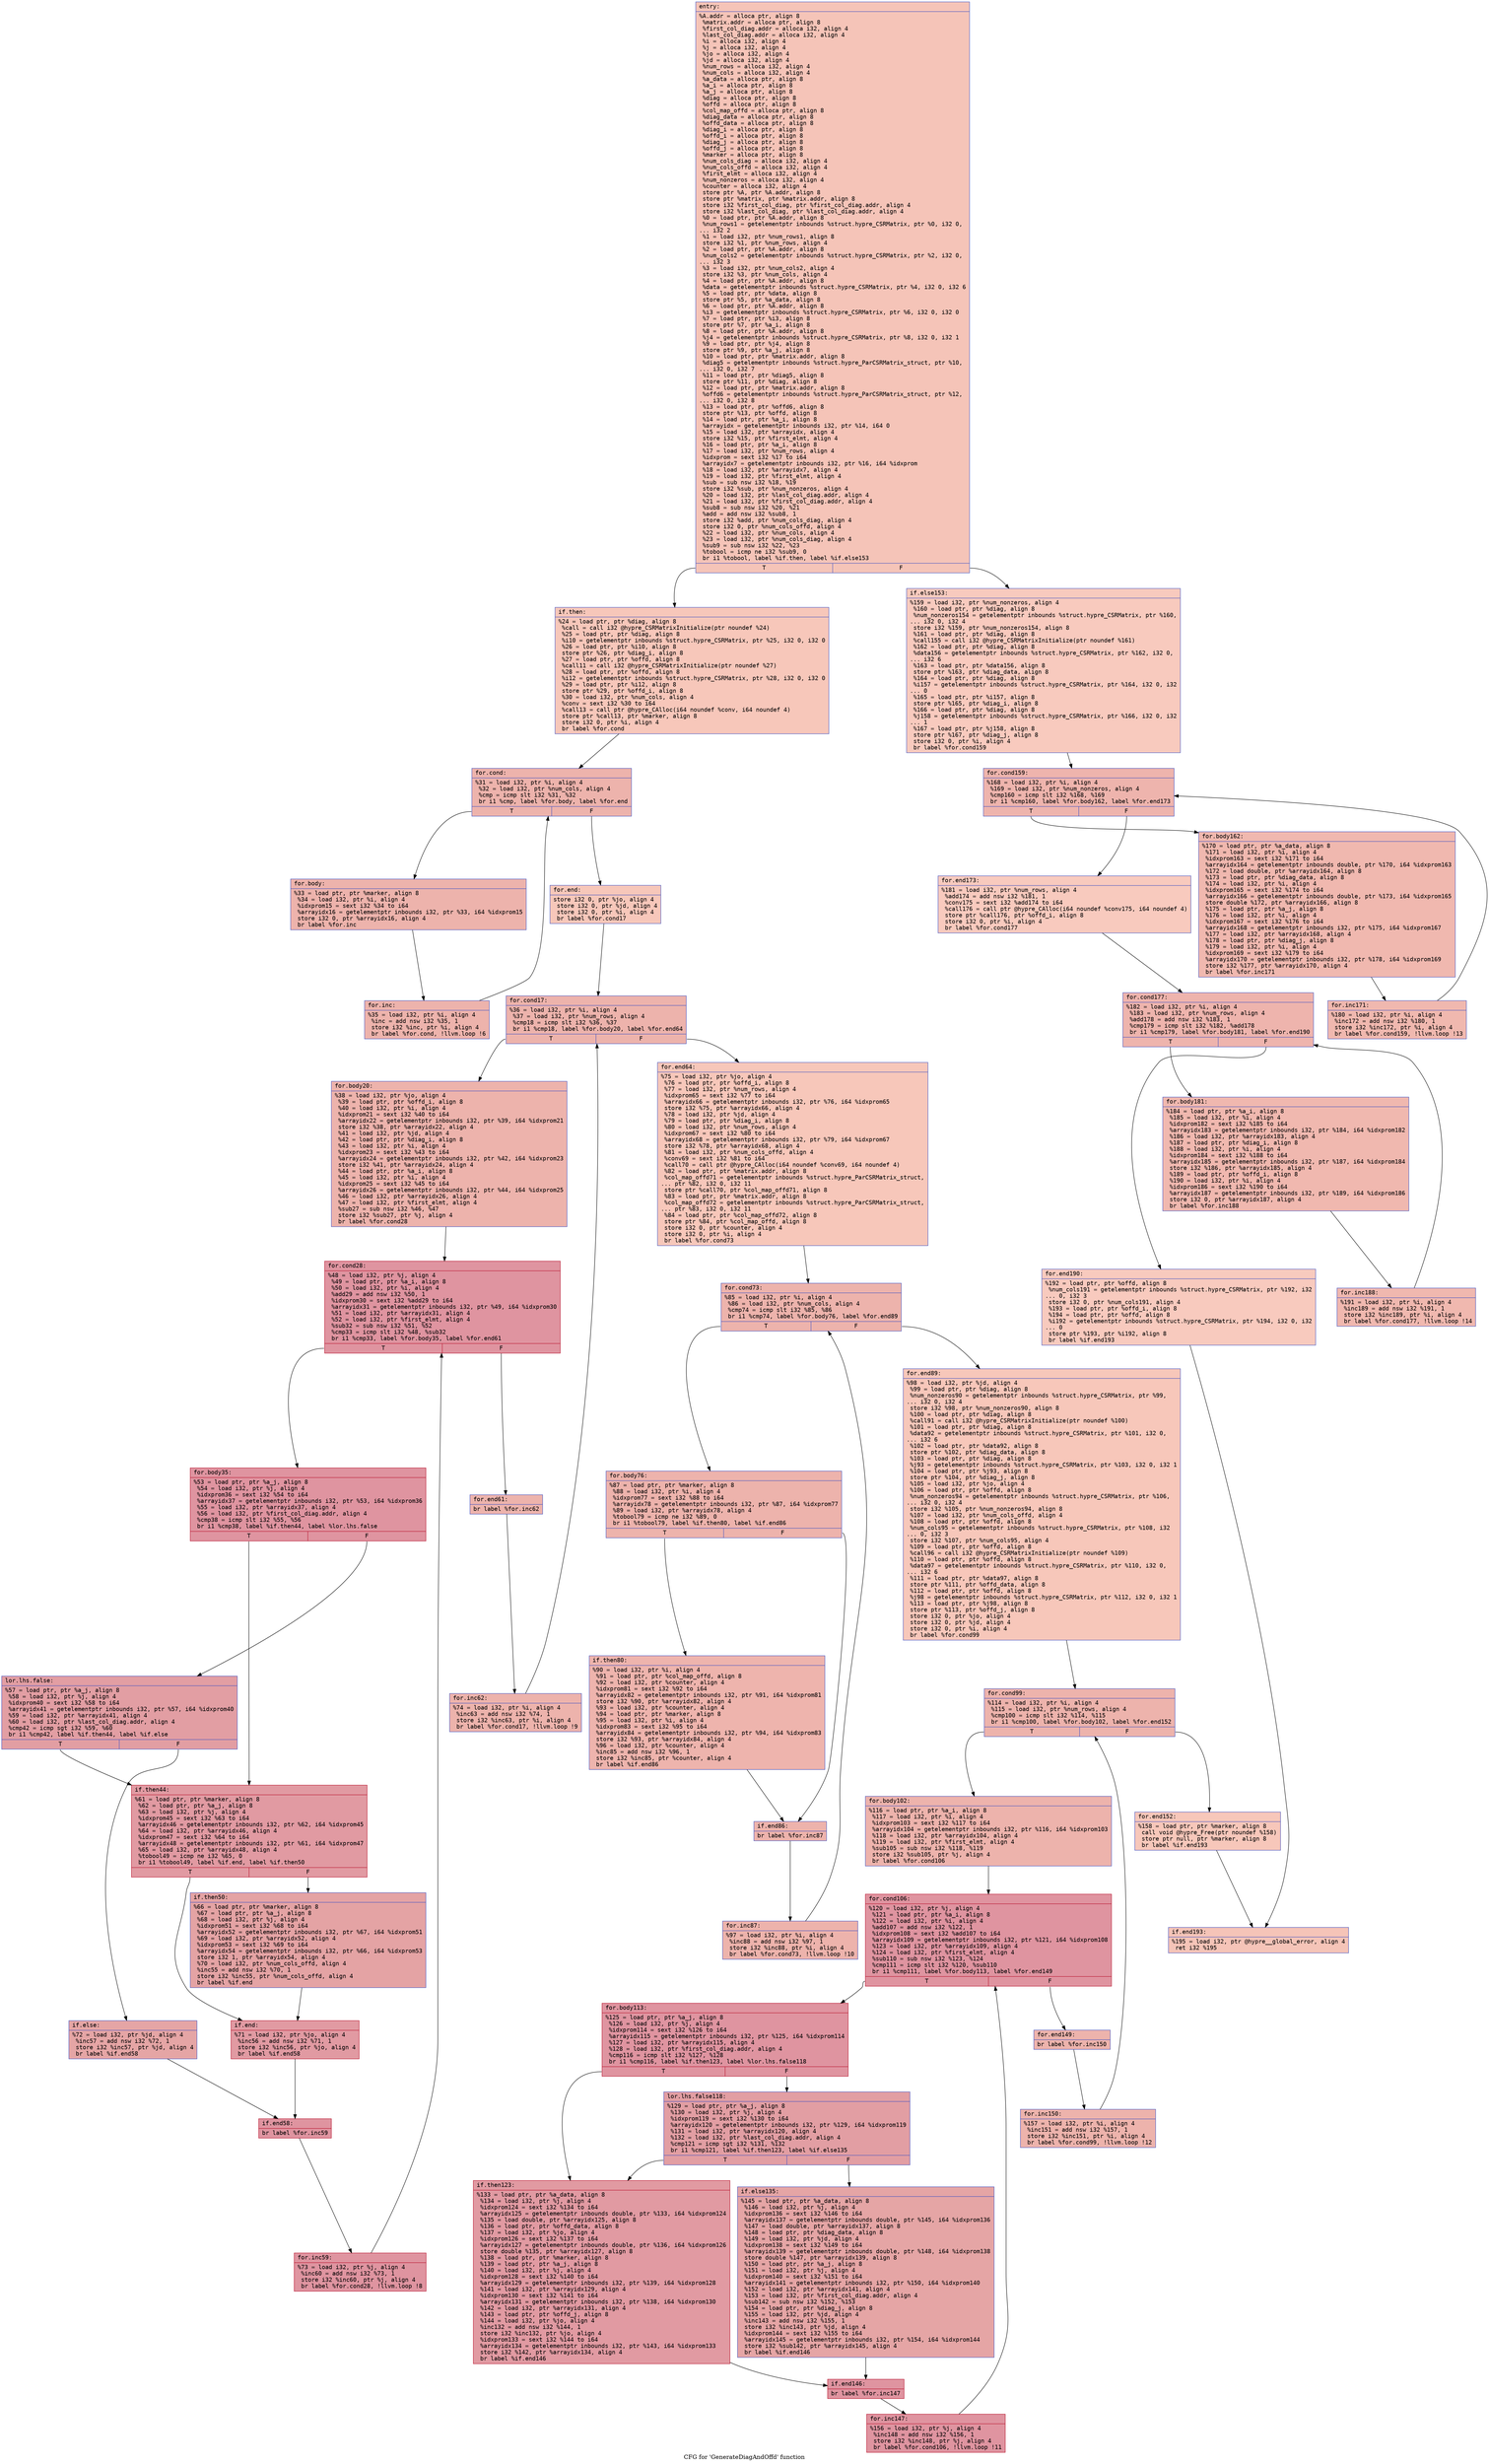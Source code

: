 digraph "CFG for 'GenerateDiagAndOffd' function" {
	label="CFG for 'GenerateDiagAndOffd' function";

	Node0x55b0c81aa5f0 [shape=record,color="#3d50c3ff", style=filled, fillcolor="#e97a5f70" fontname="Courier",label="{entry:\l|  %A.addr = alloca ptr, align 8\l  %matrix.addr = alloca ptr, align 8\l  %first_col_diag.addr = alloca i32, align 4\l  %last_col_diag.addr = alloca i32, align 4\l  %i = alloca i32, align 4\l  %j = alloca i32, align 4\l  %jo = alloca i32, align 4\l  %jd = alloca i32, align 4\l  %num_rows = alloca i32, align 4\l  %num_cols = alloca i32, align 4\l  %a_data = alloca ptr, align 8\l  %a_i = alloca ptr, align 8\l  %a_j = alloca ptr, align 8\l  %diag = alloca ptr, align 8\l  %offd = alloca ptr, align 8\l  %col_map_offd = alloca ptr, align 8\l  %diag_data = alloca ptr, align 8\l  %offd_data = alloca ptr, align 8\l  %diag_i = alloca ptr, align 8\l  %offd_i = alloca ptr, align 8\l  %diag_j = alloca ptr, align 8\l  %offd_j = alloca ptr, align 8\l  %marker = alloca ptr, align 8\l  %num_cols_diag = alloca i32, align 4\l  %num_cols_offd = alloca i32, align 4\l  %first_elmt = alloca i32, align 4\l  %num_nonzeros = alloca i32, align 4\l  %counter = alloca i32, align 4\l  store ptr %A, ptr %A.addr, align 8\l  store ptr %matrix, ptr %matrix.addr, align 8\l  store i32 %first_col_diag, ptr %first_col_diag.addr, align 4\l  store i32 %last_col_diag, ptr %last_col_diag.addr, align 4\l  %0 = load ptr, ptr %A.addr, align 8\l  %num_rows1 = getelementptr inbounds %struct.hypre_CSRMatrix, ptr %0, i32 0,\l... i32 2\l  %1 = load i32, ptr %num_rows1, align 8\l  store i32 %1, ptr %num_rows, align 4\l  %2 = load ptr, ptr %A.addr, align 8\l  %num_cols2 = getelementptr inbounds %struct.hypre_CSRMatrix, ptr %2, i32 0,\l... i32 3\l  %3 = load i32, ptr %num_cols2, align 4\l  store i32 %3, ptr %num_cols, align 4\l  %4 = load ptr, ptr %A.addr, align 8\l  %data = getelementptr inbounds %struct.hypre_CSRMatrix, ptr %4, i32 0, i32 6\l  %5 = load ptr, ptr %data, align 8\l  store ptr %5, ptr %a_data, align 8\l  %6 = load ptr, ptr %A.addr, align 8\l  %i3 = getelementptr inbounds %struct.hypre_CSRMatrix, ptr %6, i32 0, i32 0\l  %7 = load ptr, ptr %i3, align 8\l  store ptr %7, ptr %a_i, align 8\l  %8 = load ptr, ptr %A.addr, align 8\l  %j4 = getelementptr inbounds %struct.hypre_CSRMatrix, ptr %8, i32 0, i32 1\l  %9 = load ptr, ptr %j4, align 8\l  store ptr %9, ptr %a_j, align 8\l  %10 = load ptr, ptr %matrix.addr, align 8\l  %diag5 = getelementptr inbounds %struct.hypre_ParCSRMatrix_struct, ptr %10,\l... i32 0, i32 7\l  %11 = load ptr, ptr %diag5, align 8\l  store ptr %11, ptr %diag, align 8\l  %12 = load ptr, ptr %matrix.addr, align 8\l  %offd6 = getelementptr inbounds %struct.hypre_ParCSRMatrix_struct, ptr %12,\l... i32 0, i32 8\l  %13 = load ptr, ptr %offd6, align 8\l  store ptr %13, ptr %offd, align 8\l  %14 = load ptr, ptr %a_i, align 8\l  %arrayidx = getelementptr inbounds i32, ptr %14, i64 0\l  %15 = load i32, ptr %arrayidx, align 4\l  store i32 %15, ptr %first_elmt, align 4\l  %16 = load ptr, ptr %a_i, align 8\l  %17 = load i32, ptr %num_rows, align 4\l  %idxprom = sext i32 %17 to i64\l  %arrayidx7 = getelementptr inbounds i32, ptr %16, i64 %idxprom\l  %18 = load i32, ptr %arrayidx7, align 4\l  %19 = load i32, ptr %first_elmt, align 4\l  %sub = sub nsw i32 %18, %19\l  store i32 %sub, ptr %num_nonzeros, align 4\l  %20 = load i32, ptr %last_col_diag.addr, align 4\l  %21 = load i32, ptr %first_col_diag.addr, align 4\l  %sub8 = sub nsw i32 %20, %21\l  %add = add nsw i32 %sub8, 1\l  store i32 %add, ptr %num_cols_diag, align 4\l  store i32 0, ptr %num_cols_offd, align 4\l  %22 = load i32, ptr %num_cols, align 4\l  %23 = load i32, ptr %num_cols_diag, align 4\l  %sub9 = sub nsw i32 %22, %23\l  %tobool = icmp ne i32 %sub9, 0\l  br i1 %tobool, label %if.then, label %if.else153\l|{<s0>T|<s1>F}}"];
	Node0x55b0c81aa5f0:s0 -> Node0x55b0c8164930[tooltip="entry -> if.then\nProbability 62.50%" ];
	Node0x55b0c81aa5f0:s1 -> Node0x55b0c81aa900[tooltip="entry -> if.else153\nProbability 37.50%" ];
	Node0x55b0c8164930 [shape=record,color="#3d50c3ff", style=filled, fillcolor="#ec7f6370" fontname="Courier",label="{if.then:\l|  %24 = load ptr, ptr %diag, align 8\l  %call = call i32 @hypre_CSRMatrixInitialize(ptr noundef %24)\l  %25 = load ptr, ptr %diag, align 8\l  %i10 = getelementptr inbounds %struct.hypre_CSRMatrix, ptr %25, i32 0, i32 0\l  %26 = load ptr, ptr %i10, align 8\l  store ptr %26, ptr %diag_i, align 8\l  %27 = load ptr, ptr %offd, align 8\l  %call11 = call i32 @hypre_CSRMatrixInitialize(ptr noundef %27)\l  %28 = load ptr, ptr %offd, align 8\l  %i12 = getelementptr inbounds %struct.hypre_CSRMatrix, ptr %28, i32 0, i32 0\l  %29 = load ptr, ptr %i12, align 8\l  store ptr %29, ptr %offd_i, align 8\l  %30 = load i32, ptr %num_cols, align 4\l  %conv = sext i32 %30 to i64\l  %call13 = call ptr @hypre_CAlloc(i64 noundef %conv, i64 noundef 4)\l  store ptr %call13, ptr %marker, align 8\l  store i32 0, ptr %i, align 4\l  br label %for.cond\l}"];
	Node0x55b0c8164930 -> Node0x55b0c8165970[tooltip="if.then -> for.cond\nProbability 100.00%" ];
	Node0x55b0c8165970 [shape=record,color="#3d50c3ff", style=filled, fillcolor="#d6524470" fontname="Courier",label="{for.cond:\l|  %31 = load i32, ptr %i, align 4\l  %32 = load i32, ptr %num_cols, align 4\l  %cmp = icmp slt i32 %31, %32\l  br i1 %cmp, label %for.body, label %for.end\l|{<s0>T|<s1>F}}"];
	Node0x55b0c8165970:s0 -> Node0x55b0c8165bc0[tooltip="for.cond -> for.body\nProbability 96.88%" ];
	Node0x55b0c8165970:s1 -> Node0x55b0c8165c10[tooltip="for.cond -> for.end\nProbability 3.12%" ];
	Node0x55b0c8165bc0 [shape=record,color="#3d50c3ff", style=filled, fillcolor="#d6524470" fontname="Courier",label="{for.body:\l|  %33 = load ptr, ptr %marker, align 8\l  %34 = load i32, ptr %i, align 4\l  %idxprom15 = sext i32 %34 to i64\l  %arrayidx16 = getelementptr inbounds i32, ptr %33, i64 %idxprom15\l  store i32 0, ptr %arrayidx16, align 4\l  br label %for.inc\l}"];
	Node0x55b0c8165bc0 -> Node0x55b0c8166040[tooltip="for.body -> for.inc\nProbability 100.00%" ];
	Node0x55b0c8166040 [shape=record,color="#3d50c3ff", style=filled, fillcolor="#d6524470" fontname="Courier",label="{for.inc:\l|  %35 = load i32, ptr %i, align 4\l  %inc = add nsw i32 %35, 1\l  store i32 %inc, ptr %i, align 4\l  br label %for.cond, !llvm.loop !6\l}"];
	Node0x55b0c8166040 -> Node0x55b0c8165970[tooltip="for.inc -> for.cond\nProbability 100.00%" ];
	Node0x55b0c8165c10 [shape=record,color="#3d50c3ff", style=filled, fillcolor="#ec7f6370" fontname="Courier",label="{for.end:\l|  store i32 0, ptr %jo, align 4\l  store i32 0, ptr %jd, align 4\l  store i32 0, ptr %i, align 4\l  br label %for.cond17\l}"];
	Node0x55b0c8165c10 -> Node0x55b0c8166690[tooltip="for.end -> for.cond17\nProbability 100.00%" ];
	Node0x55b0c8166690 [shape=record,color="#3d50c3ff", style=filled, fillcolor="#d6524470" fontname="Courier",label="{for.cond17:\l|  %36 = load i32, ptr %i, align 4\l  %37 = load i32, ptr %num_rows, align 4\l  %cmp18 = icmp slt i32 %36, %37\l  br i1 %cmp18, label %for.body20, label %for.end64\l|{<s0>T|<s1>F}}"];
	Node0x55b0c8166690:s0 -> Node0x55b0c8166930[tooltip="for.cond17 -> for.body20\nProbability 96.88%" ];
	Node0x55b0c8166690:s1 -> Node0x55b0c81669b0[tooltip="for.cond17 -> for.end64\nProbability 3.12%" ];
	Node0x55b0c8166930 [shape=record,color="#3d50c3ff", style=filled, fillcolor="#d6524470" fontname="Courier",label="{for.body20:\l|  %38 = load i32, ptr %jo, align 4\l  %39 = load ptr, ptr %offd_i, align 8\l  %40 = load i32, ptr %i, align 4\l  %idxprom21 = sext i32 %40 to i64\l  %arrayidx22 = getelementptr inbounds i32, ptr %39, i64 %idxprom21\l  store i32 %38, ptr %arrayidx22, align 4\l  %41 = load i32, ptr %jd, align 4\l  %42 = load ptr, ptr %diag_i, align 8\l  %43 = load i32, ptr %i, align 4\l  %idxprom23 = sext i32 %43 to i64\l  %arrayidx24 = getelementptr inbounds i32, ptr %42, i64 %idxprom23\l  store i32 %41, ptr %arrayidx24, align 4\l  %44 = load ptr, ptr %a_i, align 8\l  %45 = load i32, ptr %i, align 4\l  %idxprom25 = sext i32 %45 to i64\l  %arrayidx26 = getelementptr inbounds i32, ptr %44, i64 %idxprom25\l  %46 = load i32, ptr %arrayidx26, align 4\l  %47 = load i32, ptr %first_elmt, align 4\l  %sub27 = sub nsw i32 %46, %47\l  store i32 %sub27, ptr %j, align 4\l  br label %for.cond28\l}"];
	Node0x55b0c8166930 -> Node0x55b0c8167ed0[tooltip="for.body20 -> for.cond28\nProbability 100.00%" ];
	Node0x55b0c8167ed0 [shape=record,color="#b70d28ff", style=filled, fillcolor="#b70d2870" fontname="Courier",label="{for.cond28:\l|  %48 = load i32, ptr %j, align 4\l  %49 = load ptr, ptr %a_i, align 8\l  %50 = load i32, ptr %i, align 4\l  %add29 = add nsw i32 %50, 1\l  %idxprom30 = sext i32 %add29 to i64\l  %arrayidx31 = getelementptr inbounds i32, ptr %49, i64 %idxprom30\l  %51 = load i32, ptr %arrayidx31, align 4\l  %52 = load i32, ptr %first_elmt, align 4\l  %sub32 = sub nsw i32 %51, %52\l  %cmp33 = icmp slt i32 %48, %sub32\l  br i1 %cmp33, label %for.body35, label %for.end61\l|{<s0>T|<s1>F}}"];
	Node0x55b0c8167ed0:s0 -> Node0x55b0c81685c0[tooltip="for.cond28 -> for.body35\nProbability 96.88%" ];
	Node0x55b0c8167ed0:s1 -> Node0x55b0c8168640[tooltip="for.cond28 -> for.end61\nProbability 3.12%" ];
	Node0x55b0c81685c0 [shape=record,color="#b70d28ff", style=filled, fillcolor="#b70d2870" fontname="Courier",label="{for.body35:\l|  %53 = load ptr, ptr %a_j, align 8\l  %54 = load i32, ptr %j, align 4\l  %idxprom36 = sext i32 %54 to i64\l  %arrayidx37 = getelementptr inbounds i32, ptr %53, i64 %idxprom36\l  %55 = load i32, ptr %arrayidx37, align 4\l  %56 = load i32, ptr %first_col_diag.addr, align 4\l  %cmp38 = icmp slt i32 %55, %56\l  br i1 %cmp38, label %if.then44, label %lor.lhs.false\l|{<s0>T|<s1>F}}"];
	Node0x55b0c81685c0:s0 -> Node0x55b0c8168bf0[tooltip="for.body35 -> if.then44\nProbability 50.00%" ];
	Node0x55b0c81685c0:s1 -> Node0x55b0c8168c40[tooltip="for.body35 -> lor.lhs.false\nProbability 50.00%" ];
	Node0x55b0c8168c40 [shape=record,color="#3d50c3ff", style=filled, fillcolor="#be242e70" fontname="Courier",label="{lor.lhs.false:\l|  %57 = load ptr, ptr %a_j, align 8\l  %58 = load i32, ptr %j, align 4\l  %idxprom40 = sext i32 %58 to i64\l  %arrayidx41 = getelementptr inbounds i32, ptr %57, i64 %idxprom40\l  %59 = load i32, ptr %arrayidx41, align 4\l  %60 = load i32, ptr %last_col_diag.addr, align 4\l  %cmp42 = icmp sgt i32 %59, %60\l  br i1 %cmp42, label %if.then44, label %if.else\l|{<s0>T|<s1>F}}"];
	Node0x55b0c8168c40:s0 -> Node0x55b0c8168bf0[tooltip="lor.lhs.false -> if.then44\nProbability 50.00%" ];
	Node0x55b0c8168c40:s1 -> Node0x55b0c81691c0[tooltip="lor.lhs.false -> if.else\nProbability 50.00%" ];
	Node0x55b0c8168bf0 [shape=record,color="#b70d28ff", style=filled, fillcolor="#bb1b2c70" fontname="Courier",label="{if.then44:\l|  %61 = load ptr, ptr %marker, align 8\l  %62 = load ptr, ptr %a_j, align 8\l  %63 = load i32, ptr %j, align 4\l  %idxprom45 = sext i32 %63 to i64\l  %arrayidx46 = getelementptr inbounds i32, ptr %62, i64 %idxprom45\l  %64 = load i32, ptr %arrayidx46, align 4\l  %idxprom47 = sext i32 %64 to i64\l  %arrayidx48 = getelementptr inbounds i32, ptr %61, i64 %idxprom47\l  %65 = load i32, ptr %arrayidx48, align 4\l  %tobool49 = icmp ne i32 %65, 0\l  br i1 %tobool49, label %if.end, label %if.then50\l|{<s0>T|<s1>F}}"];
	Node0x55b0c8168bf0:s0 -> Node0x55b0c8147120[tooltip="if.then44 -> if.end\nProbability 62.50%" ];
	Node0x55b0c8168bf0:s1 -> Node0x55b0c81625e0[tooltip="if.then44 -> if.then50\nProbability 37.50%" ];
	Node0x55b0c81625e0 [shape=record,color="#3d50c3ff", style=filled, fillcolor="#c32e3170" fontname="Courier",label="{if.then50:\l|  %66 = load ptr, ptr %marker, align 8\l  %67 = load ptr, ptr %a_j, align 8\l  %68 = load i32, ptr %j, align 4\l  %idxprom51 = sext i32 %68 to i64\l  %arrayidx52 = getelementptr inbounds i32, ptr %67, i64 %idxprom51\l  %69 = load i32, ptr %arrayidx52, align 4\l  %idxprom53 = sext i32 %69 to i64\l  %arrayidx54 = getelementptr inbounds i32, ptr %66, i64 %idxprom53\l  store i32 1, ptr %arrayidx54, align 4\l  %70 = load i32, ptr %num_cols_offd, align 4\l  %inc55 = add nsw i32 %70, 1\l  store i32 %inc55, ptr %num_cols_offd, align 4\l  br label %if.end\l}"];
	Node0x55b0c81625e0 -> Node0x55b0c8147120[tooltip="if.then50 -> if.end\nProbability 100.00%" ];
	Node0x55b0c8147120 [shape=record,color="#b70d28ff", style=filled, fillcolor="#bb1b2c70" fontname="Courier",label="{if.end:\l|  %71 = load i32, ptr %jo, align 4\l  %inc56 = add nsw i32 %71, 1\l  store i32 %inc56, ptr %jo, align 4\l  br label %if.end58\l}"];
	Node0x55b0c8147120 -> Node0x55b0c81c1470[tooltip="if.end -> if.end58\nProbability 100.00%" ];
	Node0x55b0c81691c0 [shape=record,color="#3d50c3ff", style=filled, fillcolor="#c5333470" fontname="Courier",label="{if.else:\l|  %72 = load i32, ptr %jd, align 4\l  %inc57 = add nsw i32 %72, 1\l  store i32 %inc57, ptr %jd, align 4\l  br label %if.end58\l}"];
	Node0x55b0c81691c0 -> Node0x55b0c81c1470[tooltip="if.else -> if.end58\nProbability 100.00%" ];
	Node0x55b0c81c1470 [shape=record,color="#b70d28ff", style=filled, fillcolor="#b70d2870" fontname="Courier",label="{if.end58:\l|  br label %for.inc59\l}"];
	Node0x55b0c81c1470 -> Node0x55b0c81c17a0[tooltip="if.end58 -> for.inc59\nProbability 100.00%" ];
	Node0x55b0c81c17a0 [shape=record,color="#b70d28ff", style=filled, fillcolor="#b70d2870" fontname="Courier",label="{for.inc59:\l|  %73 = load i32, ptr %j, align 4\l  %inc60 = add nsw i32 %73, 1\l  store i32 %inc60, ptr %j, align 4\l  br label %for.cond28, !llvm.loop !8\l}"];
	Node0x55b0c81c17a0 -> Node0x55b0c8167ed0[tooltip="for.inc59 -> for.cond28\nProbability 100.00%" ];
	Node0x55b0c8168640 [shape=record,color="#3d50c3ff", style=filled, fillcolor="#d6524470" fontname="Courier",label="{for.end61:\l|  br label %for.inc62\l}"];
	Node0x55b0c8168640 -> Node0x55b0c81c1c20[tooltip="for.end61 -> for.inc62\nProbability 100.00%" ];
	Node0x55b0c81c1c20 [shape=record,color="#3d50c3ff", style=filled, fillcolor="#d6524470" fontname="Courier",label="{for.inc62:\l|  %74 = load i32, ptr %i, align 4\l  %inc63 = add nsw i32 %74, 1\l  store i32 %inc63, ptr %i, align 4\l  br label %for.cond17, !llvm.loop !9\l}"];
	Node0x55b0c81c1c20 -> Node0x55b0c8166690[tooltip="for.inc62 -> for.cond17\nProbability 100.00%" ];
	Node0x55b0c81669b0 [shape=record,color="#3d50c3ff", style=filled, fillcolor="#ec7f6370" fontname="Courier",label="{for.end64:\l|  %75 = load i32, ptr %jo, align 4\l  %76 = load ptr, ptr %offd_i, align 8\l  %77 = load i32, ptr %num_rows, align 4\l  %idxprom65 = sext i32 %77 to i64\l  %arrayidx66 = getelementptr inbounds i32, ptr %76, i64 %idxprom65\l  store i32 %75, ptr %arrayidx66, align 4\l  %78 = load i32, ptr %jd, align 4\l  %79 = load ptr, ptr %diag_i, align 8\l  %80 = load i32, ptr %num_rows, align 4\l  %idxprom67 = sext i32 %80 to i64\l  %arrayidx68 = getelementptr inbounds i32, ptr %79, i64 %idxprom67\l  store i32 %78, ptr %arrayidx68, align 4\l  %81 = load i32, ptr %num_cols_offd, align 4\l  %conv69 = sext i32 %81 to i64\l  %call70 = call ptr @hypre_CAlloc(i64 noundef %conv69, i64 noundef 4)\l  %82 = load ptr, ptr %matrix.addr, align 8\l  %col_map_offd71 = getelementptr inbounds %struct.hypre_ParCSRMatrix_struct,\l... ptr %82, i32 0, i32 11\l  store ptr %call70, ptr %col_map_offd71, align 8\l  %83 = load ptr, ptr %matrix.addr, align 8\l  %col_map_offd72 = getelementptr inbounds %struct.hypre_ParCSRMatrix_struct,\l... ptr %83, i32 0, i32 11\l  %84 = load ptr, ptr %col_map_offd72, align 8\l  store ptr %84, ptr %col_map_offd, align 8\l  store i32 0, ptr %counter, align 4\l  store i32 0, ptr %i, align 4\l  br label %for.cond73\l}"];
	Node0x55b0c81669b0 -> Node0x55b0c81c3000[tooltip="for.end64 -> for.cond73\nProbability 100.00%" ];
	Node0x55b0c81c3000 [shape=record,color="#3d50c3ff", style=filled, fillcolor="#d6524470" fontname="Courier",label="{for.cond73:\l|  %85 = load i32, ptr %i, align 4\l  %86 = load i32, ptr %num_cols, align 4\l  %cmp74 = icmp slt i32 %85, %86\l  br i1 %cmp74, label %for.body76, label %for.end89\l|{<s0>T|<s1>F}}"];
	Node0x55b0c81c3000:s0 -> Node0x55b0c81c3280[tooltip="for.cond73 -> for.body76\nProbability 96.88%" ];
	Node0x55b0c81c3000:s1 -> Node0x55b0c81c3300[tooltip="for.cond73 -> for.end89\nProbability 3.12%" ];
	Node0x55b0c81c3280 [shape=record,color="#3d50c3ff", style=filled, fillcolor="#d6524470" fontname="Courier",label="{for.body76:\l|  %87 = load ptr, ptr %marker, align 8\l  %88 = load i32, ptr %i, align 4\l  %idxprom77 = sext i32 %88 to i64\l  %arrayidx78 = getelementptr inbounds i32, ptr %87, i64 %idxprom77\l  %89 = load i32, ptr %arrayidx78, align 4\l  %tobool79 = icmp ne i32 %89, 0\l  br i1 %tobool79, label %if.then80, label %if.end86\l|{<s0>T|<s1>F}}"];
	Node0x55b0c81c3280:s0 -> Node0x55b0c81c37e0[tooltip="for.body76 -> if.then80\nProbability 62.50%" ];
	Node0x55b0c81c3280:s1 -> Node0x55b0c81c3860[tooltip="for.body76 -> if.end86\nProbability 37.50%" ];
	Node0x55b0c81c37e0 [shape=record,color="#3d50c3ff", style=filled, fillcolor="#d8564670" fontname="Courier",label="{if.then80:\l|  %90 = load i32, ptr %i, align 4\l  %91 = load ptr, ptr %col_map_offd, align 8\l  %92 = load i32, ptr %counter, align 4\l  %idxprom81 = sext i32 %92 to i64\l  %arrayidx82 = getelementptr inbounds i32, ptr %91, i64 %idxprom81\l  store i32 %90, ptr %arrayidx82, align 4\l  %93 = load i32, ptr %counter, align 4\l  %94 = load ptr, ptr %marker, align 8\l  %95 = load i32, ptr %i, align 4\l  %idxprom83 = sext i32 %95 to i64\l  %arrayidx84 = getelementptr inbounds i32, ptr %94, i64 %idxprom83\l  store i32 %93, ptr %arrayidx84, align 4\l  %96 = load i32, ptr %counter, align 4\l  %inc85 = add nsw i32 %96, 1\l  store i32 %inc85, ptr %counter, align 4\l  br label %if.end86\l}"];
	Node0x55b0c81c37e0 -> Node0x55b0c81c3860[tooltip="if.then80 -> if.end86\nProbability 100.00%" ];
	Node0x55b0c81c3860 [shape=record,color="#3d50c3ff", style=filled, fillcolor="#d6524470" fontname="Courier",label="{if.end86:\l|  br label %for.inc87\l}"];
	Node0x55b0c81c3860 -> Node0x55b0c81679c0[tooltip="if.end86 -> for.inc87\nProbability 100.00%" ];
	Node0x55b0c81679c0 [shape=record,color="#3d50c3ff", style=filled, fillcolor="#d6524470" fontname="Courier",label="{for.inc87:\l|  %97 = load i32, ptr %i, align 4\l  %inc88 = add nsw i32 %97, 1\l  store i32 %inc88, ptr %i, align 4\l  br label %for.cond73, !llvm.loop !10\l}"];
	Node0x55b0c81679c0 -> Node0x55b0c81c3000[tooltip="for.inc87 -> for.cond73\nProbability 100.00%" ];
	Node0x55b0c81c3300 [shape=record,color="#3d50c3ff", style=filled, fillcolor="#ec7f6370" fontname="Courier",label="{for.end89:\l|  %98 = load i32, ptr %jd, align 4\l  %99 = load ptr, ptr %diag, align 8\l  %num_nonzeros90 = getelementptr inbounds %struct.hypre_CSRMatrix, ptr %99,\l... i32 0, i32 4\l  store i32 %98, ptr %num_nonzeros90, align 8\l  %100 = load ptr, ptr %diag, align 8\l  %call91 = call i32 @hypre_CSRMatrixInitialize(ptr noundef %100)\l  %101 = load ptr, ptr %diag, align 8\l  %data92 = getelementptr inbounds %struct.hypre_CSRMatrix, ptr %101, i32 0,\l... i32 6\l  %102 = load ptr, ptr %data92, align 8\l  store ptr %102, ptr %diag_data, align 8\l  %103 = load ptr, ptr %diag, align 8\l  %j93 = getelementptr inbounds %struct.hypre_CSRMatrix, ptr %103, i32 0, i32 1\l  %104 = load ptr, ptr %j93, align 8\l  store ptr %104, ptr %diag_j, align 8\l  %105 = load i32, ptr %jo, align 4\l  %106 = load ptr, ptr %offd, align 8\l  %num_nonzeros94 = getelementptr inbounds %struct.hypre_CSRMatrix, ptr %106,\l... i32 0, i32 4\l  store i32 %105, ptr %num_nonzeros94, align 8\l  %107 = load i32, ptr %num_cols_offd, align 4\l  %108 = load ptr, ptr %offd, align 8\l  %num_cols95 = getelementptr inbounds %struct.hypre_CSRMatrix, ptr %108, i32\l... 0, i32 3\l  store i32 %107, ptr %num_cols95, align 4\l  %109 = load ptr, ptr %offd, align 8\l  %call96 = call i32 @hypre_CSRMatrixInitialize(ptr noundef %109)\l  %110 = load ptr, ptr %offd, align 8\l  %data97 = getelementptr inbounds %struct.hypre_CSRMatrix, ptr %110, i32 0,\l... i32 6\l  %111 = load ptr, ptr %data97, align 8\l  store ptr %111, ptr %offd_data, align 8\l  %112 = load ptr, ptr %offd, align 8\l  %j98 = getelementptr inbounds %struct.hypre_CSRMatrix, ptr %112, i32 0, i32 1\l  %113 = load ptr, ptr %j98, align 8\l  store ptr %113, ptr %offd_j, align 8\l  store i32 0, ptr %jo, align 4\l  store i32 0, ptr %jd, align 4\l  store i32 0, ptr %i, align 4\l  br label %for.cond99\l}"];
	Node0x55b0c81c3300 -> Node0x55b0c81c6690[tooltip="for.end89 -> for.cond99\nProbability 100.00%" ];
	Node0x55b0c81c6690 [shape=record,color="#3d50c3ff", style=filled, fillcolor="#d6524470" fontname="Courier",label="{for.cond99:\l|  %114 = load i32, ptr %i, align 4\l  %115 = load i32, ptr %num_rows, align 4\l  %cmp100 = icmp slt i32 %114, %115\l  br i1 %cmp100, label %for.body102, label %for.end152\l|{<s0>T|<s1>F}}"];
	Node0x55b0c81c6690:s0 -> Node0x55b0c81c6900[tooltip="for.cond99 -> for.body102\nProbability 96.88%" ];
	Node0x55b0c81c6690:s1 -> Node0x55b0c81c6950[tooltip="for.cond99 -> for.end152\nProbability 3.12%" ];
	Node0x55b0c81c6900 [shape=record,color="#3d50c3ff", style=filled, fillcolor="#d6524470" fontname="Courier",label="{for.body102:\l|  %116 = load ptr, ptr %a_i, align 8\l  %117 = load i32, ptr %i, align 4\l  %idxprom103 = sext i32 %117 to i64\l  %arrayidx104 = getelementptr inbounds i32, ptr %116, i64 %idxprom103\l  %118 = load i32, ptr %arrayidx104, align 4\l  %119 = load i32, ptr %first_elmt, align 4\l  %sub105 = sub nsw i32 %118, %119\l  store i32 %sub105, ptr %j, align 4\l  br label %for.cond106\l}"];
	Node0x55b0c81c6900 -> Node0x55b0c81c6f40[tooltip="for.body102 -> for.cond106\nProbability 100.00%" ];
	Node0x55b0c81c6f40 [shape=record,color="#b70d28ff", style=filled, fillcolor="#b70d2870" fontname="Courier",label="{for.cond106:\l|  %120 = load i32, ptr %j, align 4\l  %121 = load ptr, ptr %a_i, align 8\l  %122 = load i32, ptr %i, align 4\l  %add107 = add nsw i32 %122, 1\l  %idxprom108 = sext i32 %add107 to i64\l  %arrayidx109 = getelementptr inbounds i32, ptr %121, i64 %idxprom108\l  %123 = load i32, ptr %arrayidx109, align 4\l  %124 = load i32, ptr %first_elmt, align 4\l  %sub110 = sub nsw i32 %123, %124\l  %cmp111 = icmp slt i32 %120, %sub110\l  br i1 %cmp111, label %for.body113, label %for.end149\l|{<s0>T|<s1>F}}"];
	Node0x55b0c81c6f40:s0 -> Node0x55b0c81c7630[tooltip="for.cond106 -> for.body113\nProbability 96.88%" ];
	Node0x55b0c81c6f40:s1 -> Node0x55b0c81c76b0[tooltip="for.cond106 -> for.end149\nProbability 3.12%" ];
	Node0x55b0c81c7630 [shape=record,color="#b70d28ff", style=filled, fillcolor="#b70d2870" fontname="Courier",label="{for.body113:\l|  %125 = load ptr, ptr %a_j, align 8\l  %126 = load i32, ptr %j, align 4\l  %idxprom114 = sext i32 %126 to i64\l  %arrayidx115 = getelementptr inbounds i32, ptr %125, i64 %idxprom114\l  %127 = load i32, ptr %arrayidx115, align 4\l  %128 = load i32, ptr %first_col_diag.addr, align 4\l  %cmp116 = icmp slt i32 %127, %128\l  br i1 %cmp116, label %if.then123, label %lor.lhs.false118\l|{<s0>T|<s1>F}}"];
	Node0x55b0c81c7630:s0 -> Node0x55b0c81c7c60[tooltip="for.body113 -> if.then123\nProbability 50.00%" ];
	Node0x55b0c81c7630:s1 -> Node0x55b0c81c7cb0[tooltip="for.body113 -> lor.lhs.false118\nProbability 50.00%" ];
	Node0x55b0c81c7cb0 [shape=record,color="#3d50c3ff", style=filled, fillcolor="#be242e70" fontname="Courier",label="{lor.lhs.false118:\l|  %129 = load ptr, ptr %a_j, align 8\l  %130 = load i32, ptr %j, align 4\l  %idxprom119 = sext i32 %130 to i64\l  %arrayidx120 = getelementptr inbounds i32, ptr %129, i64 %idxprom119\l  %131 = load i32, ptr %arrayidx120, align 4\l  %132 = load i32, ptr %last_col_diag.addr, align 4\l  %cmp121 = icmp sgt i32 %131, %132\l  br i1 %cmp121, label %if.then123, label %if.else135\l|{<s0>T|<s1>F}}"];
	Node0x55b0c81c7cb0:s0 -> Node0x55b0c81c7c60[tooltip="lor.lhs.false118 -> if.then123\nProbability 50.00%" ];
	Node0x55b0c81c7cb0:s1 -> Node0x55b0c81c8260[tooltip="lor.lhs.false118 -> if.else135\nProbability 50.00%" ];
	Node0x55b0c81c7c60 [shape=record,color="#b70d28ff", style=filled, fillcolor="#bb1b2c70" fontname="Courier",label="{if.then123:\l|  %133 = load ptr, ptr %a_data, align 8\l  %134 = load i32, ptr %j, align 4\l  %idxprom124 = sext i32 %134 to i64\l  %arrayidx125 = getelementptr inbounds double, ptr %133, i64 %idxprom124\l  %135 = load double, ptr %arrayidx125, align 8\l  %136 = load ptr, ptr %offd_data, align 8\l  %137 = load i32, ptr %jo, align 4\l  %idxprom126 = sext i32 %137 to i64\l  %arrayidx127 = getelementptr inbounds double, ptr %136, i64 %idxprom126\l  store double %135, ptr %arrayidx127, align 8\l  %138 = load ptr, ptr %marker, align 8\l  %139 = load ptr, ptr %a_j, align 8\l  %140 = load i32, ptr %j, align 4\l  %idxprom128 = sext i32 %140 to i64\l  %arrayidx129 = getelementptr inbounds i32, ptr %139, i64 %idxprom128\l  %141 = load i32, ptr %arrayidx129, align 4\l  %idxprom130 = sext i32 %141 to i64\l  %arrayidx131 = getelementptr inbounds i32, ptr %138, i64 %idxprom130\l  %142 = load i32, ptr %arrayidx131, align 4\l  %143 = load ptr, ptr %offd_j, align 8\l  %144 = load i32, ptr %jo, align 4\l  %inc132 = add nsw i32 %144, 1\l  store i32 %inc132, ptr %jo, align 4\l  %idxprom133 = sext i32 %144 to i64\l  %arrayidx134 = getelementptr inbounds i32, ptr %143, i64 %idxprom133\l  store i32 %142, ptr %arrayidx134, align 4\l  br label %if.end146\l}"];
	Node0x55b0c81c7c60 -> Node0x55b0c81c92c0[tooltip="if.then123 -> if.end146\nProbability 100.00%" ];
	Node0x55b0c81c8260 [shape=record,color="#3d50c3ff", style=filled, fillcolor="#c5333470" fontname="Courier",label="{if.else135:\l|  %145 = load ptr, ptr %a_data, align 8\l  %146 = load i32, ptr %j, align 4\l  %idxprom136 = sext i32 %146 to i64\l  %arrayidx137 = getelementptr inbounds double, ptr %145, i64 %idxprom136\l  %147 = load double, ptr %arrayidx137, align 8\l  %148 = load ptr, ptr %diag_data, align 8\l  %149 = load i32, ptr %jd, align 4\l  %idxprom138 = sext i32 %149 to i64\l  %arrayidx139 = getelementptr inbounds double, ptr %148, i64 %idxprom138\l  store double %147, ptr %arrayidx139, align 8\l  %150 = load ptr, ptr %a_j, align 8\l  %151 = load i32, ptr %j, align 4\l  %idxprom140 = sext i32 %151 to i64\l  %arrayidx141 = getelementptr inbounds i32, ptr %150, i64 %idxprom140\l  %152 = load i32, ptr %arrayidx141, align 4\l  %153 = load i32, ptr %first_col_diag.addr, align 4\l  %sub142 = sub nsw i32 %152, %153\l  %154 = load ptr, ptr %diag_j, align 8\l  %155 = load i32, ptr %jd, align 4\l  %inc143 = add nsw i32 %155, 1\l  store i32 %inc143, ptr %jd, align 4\l  %idxprom144 = sext i32 %155 to i64\l  %arrayidx145 = getelementptr inbounds i32, ptr %154, i64 %idxprom144\l  store i32 %sub142, ptr %arrayidx145, align 4\l  br label %if.end146\l}"];
	Node0x55b0c81c8260 -> Node0x55b0c81c92c0[tooltip="if.else135 -> if.end146\nProbability 100.00%" ];
	Node0x55b0c81c92c0 [shape=record,color="#b70d28ff", style=filled, fillcolor="#b70d2870" fontname="Courier",label="{if.end146:\l|  br label %for.inc147\l}"];
	Node0x55b0c81c92c0 -> Node0x55b0c81ca2a0[tooltip="if.end146 -> for.inc147\nProbability 100.00%" ];
	Node0x55b0c81ca2a0 [shape=record,color="#b70d28ff", style=filled, fillcolor="#b70d2870" fontname="Courier",label="{for.inc147:\l|  %156 = load i32, ptr %j, align 4\l  %inc148 = add nsw i32 %156, 1\l  store i32 %inc148, ptr %j, align 4\l  br label %for.cond106, !llvm.loop !11\l}"];
	Node0x55b0c81ca2a0 -> Node0x55b0c81c6f40[tooltip="for.inc147 -> for.cond106\nProbability 100.00%" ];
	Node0x55b0c81c76b0 [shape=record,color="#3d50c3ff", style=filled, fillcolor="#d6524470" fontname="Courier",label="{for.end149:\l|  br label %for.inc150\l}"];
	Node0x55b0c81c76b0 -> Node0x55b0c81ca720[tooltip="for.end149 -> for.inc150\nProbability 100.00%" ];
	Node0x55b0c81ca720 [shape=record,color="#3d50c3ff", style=filled, fillcolor="#d6524470" fontname="Courier",label="{for.inc150:\l|  %157 = load i32, ptr %i, align 4\l  %inc151 = add nsw i32 %157, 1\l  store i32 %inc151, ptr %i, align 4\l  br label %for.cond99, !llvm.loop !12\l}"];
	Node0x55b0c81ca720 -> Node0x55b0c81c6690[tooltip="for.inc150 -> for.cond99\nProbability 100.00%" ];
	Node0x55b0c81c6950 [shape=record,color="#3d50c3ff", style=filled, fillcolor="#ec7f6370" fontname="Courier",label="{for.end152:\l|  %158 = load ptr, ptr %marker, align 8\l  call void @hypre_Free(ptr noundef %158)\l  store ptr null, ptr %marker, align 8\l  br label %if.end193\l}"];
	Node0x55b0c81c6950 -> Node0x55b0c81c0a50[tooltip="for.end152 -> if.end193\nProbability 100.00%" ];
	Node0x55b0c81aa900 [shape=record,color="#3d50c3ff", style=filled, fillcolor="#ef886b70" fontname="Courier",label="{if.else153:\l|  %159 = load i32, ptr %num_nonzeros, align 4\l  %160 = load ptr, ptr %diag, align 8\l  %num_nonzeros154 = getelementptr inbounds %struct.hypre_CSRMatrix, ptr %160,\l... i32 0, i32 4\l  store i32 %159, ptr %num_nonzeros154, align 8\l  %161 = load ptr, ptr %diag, align 8\l  %call155 = call i32 @hypre_CSRMatrixInitialize(ptr noundef %161)\l  %162 = load ptr, ptr %diag, align 8\l  %data156 = getelementptr inbounds %struct.hypre_CSRMatrix, ptr %162, i32 0,\l... i32 6\l  %163 = load ptr, ptr %data156, align 8\l  store ptr %163, ptr %diag_data, align 8\l  %164 = load ptr, ptr %diag, align 8\l  %i157 = getelementptr inbounds %struct.hypre_CSRMatrix, ptr %164, i32 0, i32\l... 0\l  %165 = load ptr, ptr %i157, align 8\l  store ptr %165, ptr %diag_i, align 8\l  %166 = load ptr, ptr %diag, align 8\l  %j158 = getelementptr inbounds %struct.hypre_CSRMatrix, ptr %166, i32 0, i32\l... 1\l  %167 = load ptr, ptr %j158, align 8\l  store ptr %167, ptr %diag_j, align 8\l  store i32 0, ptr %i, align 4\l  br label %for.cond159\l}"];
	Node0x55b0c81aa900 -> Node0x55b0c81cc740[tooltip="if.else153 -> for.cond159\nProbability 100.00%" ];
	Node0x55b0c81cc740 [shape=record,color="#3d50c3ff", style=filled, fillcolor="#d8564670" fontname="Courier",label="{for.cond159:\l|  %168 = load i32, ptr %i, align 4\l  %169 = load i32, ptr %num_nonzeros, align 4\l  %cmp160 = icmp slt i32 %168, %169\l  br i1 %cmp160, label %for.body162, label %for.end173\l|{<s0>T|<s1>F}}"];
	Node0x55b0c81cc740:s0 -> Node0x55b0c81cc9b0[tooltip="for.cond159 -> for.body162\nProbability 96.88%" ];
	Node0x55b0c81cc740:s1 -> Node0x55b0c81cca00[tooltip="for.cond159 -> for.end173\nProbability 3.12%" ];
	Node0x55b0c81cc9b0 [shape=record,color="#3d50c3ff", style=filled, fillcolor="#dc5d4a70" fontname="Courier",label="{for.body162:\l|  %170 = load ptr, ptr %a_data, align 8\l  %171 = load i32, ptr %i, align 4\l  %idxprom163 = sext i32 %171 to i64\l  %arrayidx164 = getelementptr inbounds double, ptr %170, i64 %idxprom163\l  %172 = load double, ptr %arrayidx164, align 8\l  %173 = load ptr, ptr %diag_data, align 8\l  %174 = load i32, ptr %i, align 4\l  %idxprom165 = sext i32 %174 to i64\l  %arrayidx166 = getelementptr inbounds double, ptr %173, i64 %idxprom165\l  store double %172, ptr %arrayidx166, align 8\l  %175 = load ptr, ptr %a_j, align 8\l  %176 = load i32, ptr %i, align 4\l  %idxprom167 = sext i32 %176 to i64\l  %arrayidx168 = getelementptr inbounds i32, ptr %175, i64 %idxprom167\l  %177 = load i32, ptr %arrayidx168, align 4\l  %178 = load ptr, ptr %diag_j, align 8\l  %179 = load i32, ptr %i, align 4\l  %idxprom169 = sext i32 %179 to i64\l  %arrayidx170 = getelementptr inbounds i32, ptr %178, i64 %idxprom169\l  store i32 %177, ptr %arrayidx170, align 4\l  br label %for.inc171\l}"];
	Node0x55b0c81cc9b0 -> Node0x55b0c81cd730[tooltip="for.body162 -> for.inc171\nProbability 100.00%" ];
	Node0x55b0c81cd730 [shape=record,color="#3d50c3ff", style=filled, fillcolor="#dc5d4a70" fontname="Courier",label="{for.inc171:\l|  %180 = load i32, ptr %i, align 4\l  %inc172 = add nsw i32 %180, 1\l  store i32 %inc172, ptr %i, align 4\l  br label %for.cond159, !llvm.loop !13\l}"];
	Node0x55b0c81cd730 -> Node0x55b0c81cc740[tooltip="for.inc171 -> for.cond159\nProbability 100.00%" ];
	Node0x55b0c81cca00 [shape=record,color="#3d50c3ff", style=filled, fillcolor="#ef886b70" fontname="Courier",label="{for.end173:\l|  %181 = load i32, ptr %num_rows, align 4\l  %add174 = add nsw i32 %181, 1\l  %conv175 = sext i32 %add174 to i64\l  %call176 = call ptr @hypre_CAlloc(i64 noundef %conv175, i64 noundef 4)\l  store ptr %call176, ptr %offd_i, align 8\l  store i32 0, ptr %i, align 4\l  br label %for.cond177\l}"];
	Node0x55b0c81cca00 -> Node0x55b0c81ce000[tooltip="for.end173 -> for.cond177\nProbability 100.00%" ];
	Node0x55b0c81ce000 [shape=record,color="#3d50c3ff", style=filled, fillcolor="#d8564670" fontname="Courier",label="{for.cond177:\l|  %182 = load i32, ptr %i, align 4\l  %183 = load i32, ptr %num_rows, align 4\l  %add178 = add nsw i32 %183, 1\l  %cmp179 = icmp slt i32 %182, %add178\l  br i1 %cmp179, label %for.body181, label %for.end190\l|{<s0>T|<s1>F}}"];
	Node0x55b0c81ce000:s0 -> Node0x55b0c81ce330[tooltip="for.cond177 -> for.body181\nProbability 96.88%" ];
	Node0x55b0c81ce000:s1 -> Node0x55b0c81ce3b0[tooltip="for.cond177 -> for.end190\nProbability 3.12%" ];
	Node0x55b0c81ce330 [shape=record,color="#3d50c3ff", style=filled, fillcolor="#dc5d4a70" fontname="Courier",label="{for.body181:\l|  %184 = load ptr, ptr %a_i, align 8\l  %185 = load i32, ptr %i, align 4\l  %idxprom182 = sext i32 %185 to i64\l  %arrayidx183 = getelementptr inbounds i32, ptr %184, i64 %idxprom182\l  %186 = load i32, ptr %arrayidx183, align 4\l  %187 = load ptr, ptr %diag_i, align 8\l  %188 = load i32, ptr %i, align 4\l  %idxprom184 = sext i32 %188 to i64\l  %arrayidx185 = getelementptr inbounds i32, ptr %187, i64 %idxprom184\l  store i32 %186, ptr %arrayidx185, align 4\l  %189 = load ptr, ptr %offd_i, align 8\l  %190 = load i32, ptr %i, align 4\l  %idxprom186 = sext i32 %190 to i64\l  %arrayidx187 = getelementptr inbounds i32, ptr %189, i64 %idxprom186\l  store i32 0, ptr %arrayidx187, align 4\l  br label %for.inc188\l}"];
	Node0x55b0c81ce330 -> Node0x55b0c81cedf0[tooltip="for.body181 -> for.inc188\nProbability 100.00%" ];
	Node0x55b0c81cedf0 [shape=record,color="#3d50c3ff", style=filled, fillcolor="#dc5d4a70" fontname="Courier",label="{for.inc188:\l|  %191 = load i32, ptr %i, align 4\l  %inc189 = add nsw i32 %191, 1\l  store i32 %inc189, ptr %i, align 4\l  br label %for.cond177, !llvm.loop !14\l}"];
	Node0x55b0c81cedf0 -> Node0x55b0c81ce000[tooltip="for.inc188 -> for.cond177\nProbability 100.00%" ];
	Node0x55b0c81ce3b0 [shape=record,color="#3d50c3ff", style=filled, fillcolor="#ef886b70" fontname="Courier",label="{for.end190:\l|  %192 = load ptr, ptr %offd, align 8\l  %num_cols191 = getelementptr inbounds %struct.hypre_CSRMatrix, ptr %192, i32\l... 0, i32 3\l  store i32 0, ptr %num_cols191, align 4\l  %193 = load ptr, ptr %offd_i, align 8\l  %194 = load ptr, ptr %offd, align 8\l  %i192 = getelementptr inbounds %struct.hypre_CSRMatrix, ptr %194, i32 0, i32\l... 0\l  store ptr %193, ptr %i192, align 8\l  br label %if.end193\l}"];
	Node0x55b0c81ce3b0 -> Node0x55b0c81c0a50[tooltip="for.end190 -> if.end193\nProbability 100.00%" ];
	Node0x55b0c81c0a50 [shape=record,color="#3d50c3ff", style=filled, fillcolor="#e97a5f70" fontname="Courier",label="{if.end193:\l|  %195 = load i32, ptr @hypre__global_error, align 4\l  ret i32 %195\l}"];
}
